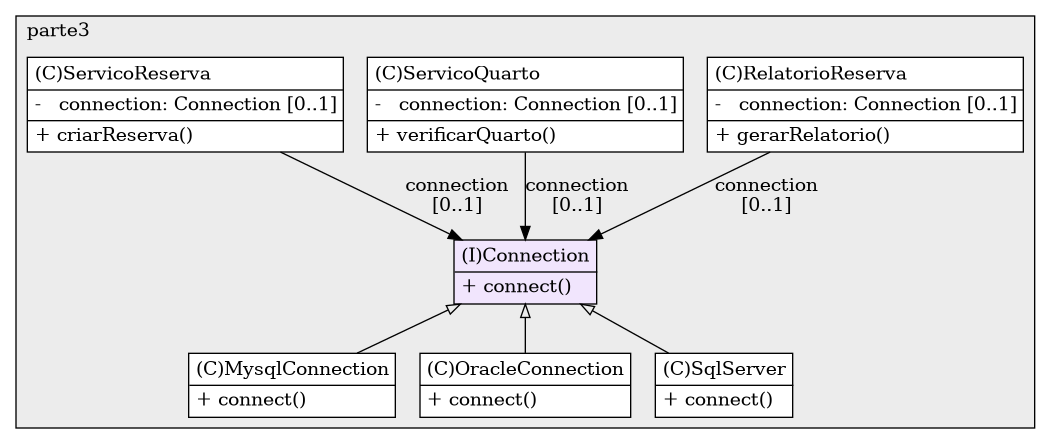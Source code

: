 @startuml

/' diagram meta data start
config=StructureConfiguration;
{
  "projectClassification": {
    "searchMode": "OpenProject", // OpenProject, AllProjects
    "includedProjects": "",
    "pathEndKeywords": "*.impl",
    "isClientPath": "",
    "isClientName": "",
    "isTestPath": "",
    "isTestName": "",
    "isMappingPath": "",
    "isMappingName": "",
    "isDataAccessPath": "",
    "isDataAccessName": "",
    "isDataStructurePath": "",
    "isDataStructureName": "",
    "isInterfaceStructuresPath": "",
    "isInterfaceStructuresName": "",
    "isEntryPointPath": "",
    "isEntryPointName": "",
    "treatFinalFieldsAsMandatory": false
  },
  "graphRestriction": {
    "classPackageExcludeFilter": "",
    "classPackageIncludeFilter": "",
    "classNameExcludeFilter": "",
    "classNameIncludeFilter": "",
    "methodNameExcludeFilter": "",
    "methodNameIncludeFilter": "",
    "removeByInheritance": "", // inheritance/annotation based filtering is done in a second step
    "removeByAnnotation": "",
    "removeByClassPackage": "", // cleanup the graph after inheritance/annotation based filtering is done
    "removeByClassName": "",
    "cutMappings": false,
    "cutEnum": true,
    "cutTests": true,
    "cutClient": true,
    "cutDataAccess": false,
    "cutInterfaceStructures": false,
    "cutDataStructures": false,
    "cutGetterAndSetter": true,
    "cutConstructors": true
  },
  "graphTraversal": {
    "forwardDepth": 6,
    "backwardDepth": 6,
    "classPackageExcludeFilter": "",
    "classPackageIncludeFilter": "",
    "classNameExcludeFilter": "",
    "classNameIncludeFilter": "",
    "methodNameExcludeFilter": "",
    "methodNameIncludeFilter": "",
    "hideMappings": false,
    "hideDataStructures": false,
    "hidePrivateMethods": true,
    "hideInterfaceCalls": true, // indirection: implementation -> interface (is hidden) -> implementation
    "onlyShowApplicationEntryPoints": false, // root node is included
    "useMethodCallsForStructureDiagram": "ForwardOnly" // ForwardOnly, BothDirections, No
  },
  "details": {
    "aggregation": "GroupByClass", // ByClass, GroupByClass, None
    "showClassGenericTypes": true,
    "showMethods": true,
    "showMethodParameterNames": true,
    "showMethodParameterTypes": true,
    "showMethodReturnType": true,
    "showPackageLevels": 2,
    "showDetailedClassStructure": true
  },
  "rootClass": "roteiro6.parte3.Connection",
  "extensionCallbackMethod": "" // qualified.class.name#methodName - signature: public static String method(String)
}
diagram meta data end '/



digraph g {
    rankdir="TB"
    splines=polyline
    

'nodes 
subgraph cluster_995410015 { 
   	label=parte3
	labeljust=l
	fillcolor="#ececec"
	style=filled
   
   Connection1661738129[
	label=<<TABLE BORDER="1" CELLBORDER="0" CELLPADDING="4" CELLSPACING="0">
<TR><TD ALIGN="LEFT" >(I)Connection</TD></TR>
<HR/>
<TR><TD ALIGN="LEFT" >+ connect()</TD></TR>
</TABLE>>
	style=filled
	margin=0
	shape=plaintext
	fillcolor="#F1E5FD"
];

MysqlConnection1661738129[
	label=<<TABLE BORDER="1" CELLBORDER="0" CELLPADDING="4" CELLSPACING="0">
<TR><TD ALIGN="LEFT" >(C)MysqlConnection</TD></TR>
<HR/>
<TR><TD ALIGN="LEFT" >+ connect()</TD></TR>
</TABLE>>
	style=filled
	margin=0
	shape=plaintext
	fillcolor="#FFFFFF"
];

OracleConnection1661738129[
	label=<<TABLE BORDER="1" CELLBORDER="0" CELLPADDING="4" CELLSPACING="0">
<TR><TD ALIGN="LEFT" >(C)OracleConnection</TD></TR>
<HR/>
<TR><TD ALIGN="LEFT" >+ connect()</TD></TR>
</TABLE>>
	style=filled
	margin=0
	shape=plaintext
	fillcolor="#FFFFFF"
];

RelatorioReserva1661738129[
	label=<<TABLE BORDER="1" CELLBORDER="0" CELLPADDING="4" CELLSPACING="0">
<TR><TD ALIGN="LEFT" >(C)RelatorioReserva</TD></TR>
<HR/>
<TR><TD ALIGN="LEFT" >-   connection: Connection [0..1]</TD></TR>
<HR/>
<TR><TD ALIGN="LEFT" >+ gerarRelatorio()</TD></TR>
</TABLE>>
	style=filled
	margin=0
	shape=plaintext
	fillcolor="#FFFFFF"
];

ServicoQuarto1661738129[
	label=<<TABLE BORDER="1" CELLBORDER="0" CELLPADDING="4" CELLSPACING="0">
<TR><TD ALIGN="LEFT" >(C)ServicoQuarto</TD></TR>
<HR/>
<TR><TD ALIGN="LEFT" >-   connection: Connection [0..1]</TD></TR>
<HR/>
<TR><TD ALIGN="LEFT" >+ verificarQuarto()</TD></TR>
</TABLE>>
	style=filled
	margin=0
	shape=plaintext
	fillcolor="#FFFFFF"
];

ServicoReserva1661738129[
	label=<<TABLE BORDER="1" CELLBORDER="0" CELLPADDING="4" CELLSPACING="0">
<TR><TD ALIGN="LEFT" >(C)ServicoReserva</TD></TR>
<HR/>
<TR><TD ALIGN="LEFT" >-   connection: Connection [0..1]</TD></TR>
<HR/>
<TR><TD ALIGN="LEFT" >+ criarReserva()</TD></TR>
</TABLE>>
	style=filled
	margin=0
	shape=plaintext
	fillcolor="#FFFFFF"
];

SqlServer1661738129[
	label=<<TABLE BORDER="1" CELLBORDER="0" CELLPADDING="4" CELLSPACING="0">
<TR><TD ALIGN="LEFT" >(C)SqlServer</TD></TR>
<HR/>
<TR><TD ALIGN="LEFT" >+ connect()</TD></TR>
</TABLE>>
	style=filled
	margin=0
	shape=plaintext
	fillcolor="#FFFFFF"
];
} 

'edges    
Connection1661738129 -> MysqlConnection1661738129[arrowhead=none, arrowtail=empty, dir=both];
Connection1661738129 -> OracleConnection1661738129[arrowhead=none, arrowtail=empty, dir=both];
Connection1661738129 -> SqlServer1661738129[arrowhead=none, arrowtail=empty, dir=both];
RelatorioReserva1661738129 -> Connection1661738129[label="connection
[0..1]"];
ServicoQuarto1661738129 -> Connection1661738129[label="connection
[0..1]"];
ServicoReserva1661738129 -> Connection1661738129[label="connection
[0..1]"];
    
}
@enduml